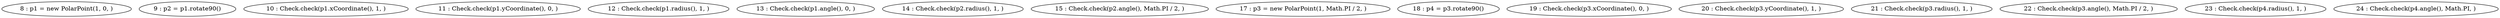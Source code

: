 digraph G {
"8 : p1 = new PolarPoint(1, 0, )"
"9 : p2 = p1.rotate90()"
"10 : Check.check(p1.xCoordinate(), 1, )"
"11 : Check.check(p1.yCoordinate(), 0, )"
"12 : Check.check(p1.radius(), 1, )"
"13 : Check.check(p1.angle(), 0, )"
"14 : Check.check(p2.radius(), 1, )"
"15 : Check.check(p2.angle(), Math.PI / 2, )"
"17 : p3 = new PolarPoint(1, Math.PI / 2, )"
"18 : p4 = p3.rotate90()"
"19 : Check.check(p3.xCoordinate(), 0, )"
"20 : Check.check(p3.yCoordinate(), 1, )"
"21 : Check.check(p3.radius(), 1, )"
"22 : Check.check(p3.angle(), Math.PI / 2, )"
"23 : Check.check(p4.radius(), 1, )"
"24 : Check.check(p4.angle(), Math.PI, )"
}